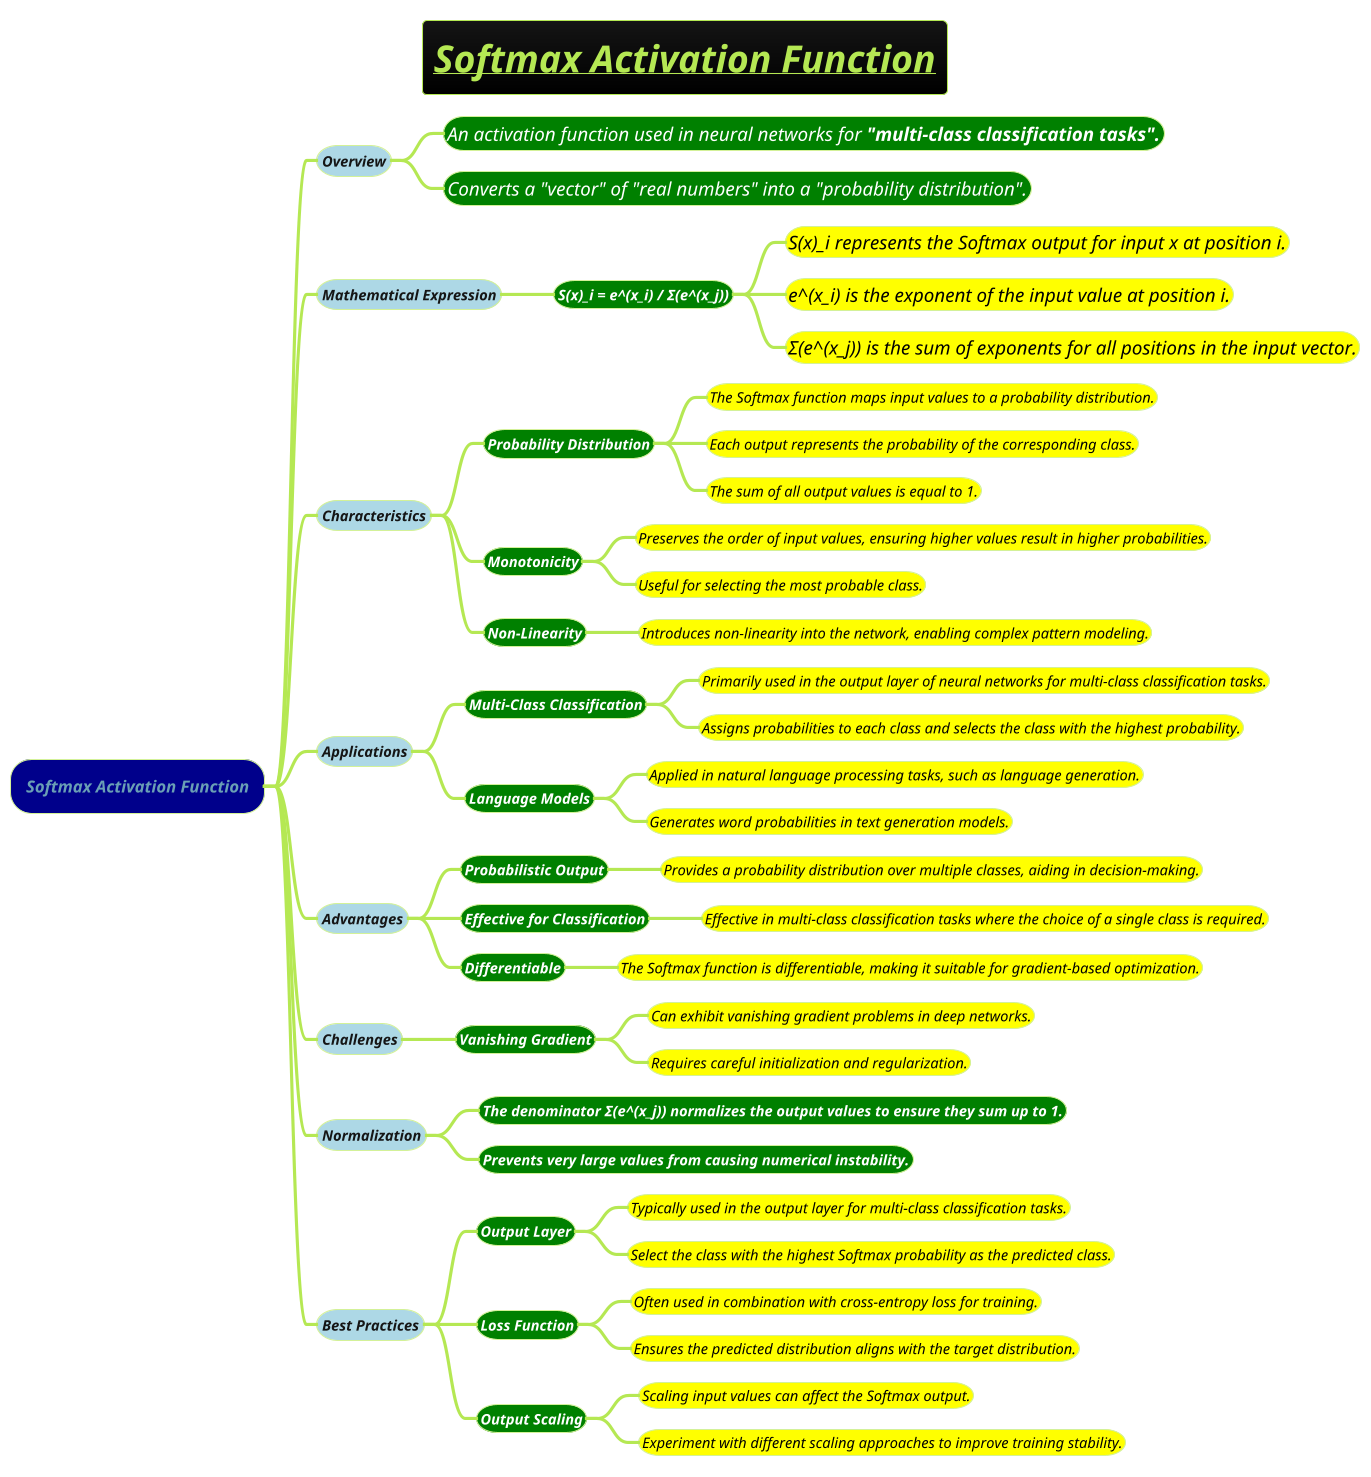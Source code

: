 @startmindmap
title =<i><b><u>Softmax Activation Function
!theme hacker

*[#darkblue] <i>Softmax Activation Function
**[#lightblue] <i><size:14>Overview
***[#green] <color #white><i><size:18>An activation function used in neural networks for <b>"multi-class classification tasks".
***[#green] <color #white><i><size:18>Converts a "vector" of "real numbers" into a "probability distribution".
**[#lightblue] <i><size:14>Mathematical Expression
***[#green] <b><color #white><i><size:14>S(x)_i = e^(x_i) / Σ(e^(x_j))
****[#yellow] <color #black><i><size:18>S(x)_i represents the Softmax output for input x at position i.
****[#yellow] <color #black><i><size:18>e^(x_i) is the exponent of the input value at position i.
****[#yellow] <color #black><i><size:18>Σ(e^(x_j)) is the sum of exponents for all positions in the input vector.
**[#lightblue] <i><size:14>Characteristics
***[#green] <b><color #white><i><size:14>Probability Distribution
****[#yellow] <color #black><i><size:14>The Softmax function maps input values to a probability distribution.
****[#yellow] <color #black><i><size:14>Each output represents the probability of the corresponding class.
****[#yellow] <color #black><i><size:14>The sum of all output values is equal to 1.
***[#green] <b><color #white><i><size:14>Monotonicity
****[#yellow] <color #black><i><size:14>Preserves the order of input values, ensuring higher values result in higher probabilities.
****[#yellow] <color #black><i><size:14>Useful for selecting the most probable class.
***[#green] <b><color #white><i><size:14>Non-Linearity
****[#yellow] <color #black><i><size:14>Introduces non-linearity into the network, enabling complex pattern modeling.
**[#lightblue] <i><size:14>Applications
***[#green] <b><color #white><i><size:14>Multi-Class Classification
****[#yellow] <color #black><i><size:14>Primarily used in the output layer of neural networks for multi-class classification tasks.
****[#yellow] <color #black><i><size:14>Assigns probabilities to each class and selects the class with the highest probability.
***[#green] <b><color #white><i><size:14>Language Models
****[#yellow] <color #black><i><size:14>Applied in natural language processing tasks, such as language generation.
****[#yellow] <color #black><i><size:14>Generates word probabilities in text generation models.
**[#lightblue] <i><size:14>Advantages
***[#green] <b><color #white><i><size:14>Probabilistic Output
****[#yellow] <color #black><i><size:14>Provides a probability distribution over multiple classes, aiding in decision-making.
***[#green] <b><color #white><i><size:14>Effective for Classification
****[#yellow] <color #black><i><size:14>Effective in multi-class classification tasks where the choice of a single class is required.
***[#green] <b><color #white><i><size:14>Differentiable
****[#yellow] <color #black><i><size:14>The Softmax function is differentiable, making it suitable for gradient-based optimization.
**[#lightblue] <i><size:14>Challenges
***[#green] <b><color #white><i><size:14>Vanishing Gradient
****[#yellow] <color #black><i><size:14>Can exhibit vanishing gradient problems in deep networks.
****[#yellow] <color #black><i><size:14>Requires careful initialization and regularization.
**[#lightblue] <i><size:14>Normalization
***[#green] <b><color #white><i><size:14>The denominator Σ(e^(x_j)) normalizes the output values to ensure they sum up to 1.
***[#green] <b><color #white><i><size:14>Prevents very large values from causing numerical instability.
**[#lightblue] <i><size:14>Best Practices
***[#green] <b><color #white><i><size:14>Output Layer
****[#yellow] <color #black><i><size:14>Typically used in the output layer for multi-class classification tasks.
****[#yellow] <color #black><i><size:14>Select the class with the highest Softmax probability as the predicted class.
***[#green] <b><color #white><i><size:14>Loss Function
****[#yellow] <color #black><i><size:14>Often used in combination with cross-entropy loss for training.
****[#yellow] <color #black><i><size:14>Ensures the predicted distribution aligns with the target distribution.
***[#green] <b><color #white><i><size:14>Output Scaling
****[#yellow] <color #black><i><size:14>Scaling input values can affect the Softmax output.
****[#yellow] <color #black><i><size:14>Experiment with different scaling approaches to improve training stability.
@endmindmap

